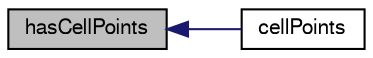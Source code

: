digraph "hasCellPoints"
{
  bgcolor="transparent";
  edge [fontname="FreeSans",fontsize="10",labelfontname="FreeSans",labelfontsize="10"];
  node [fontname="FreeSans",fontsize="10",shape=record];
  rankdir="LR";
  Node52425 [label="hasCellPoints",height=0.2,width=0.4,color="black", fillcolor="grey75", style="filled", fontcolor="black"];
  Node52425 -> Node52426 [dir="back",color="midnightblue",fontsize="10",style="solid",fontname="FreeSans"];
  Node52426 [label="cellPoints",height=0.2,width=0.4,color="black",URL="$a27530.html#a1c13020694d048dc396cd4b8662de467",tooltip="cellPoints using cells "];
}
